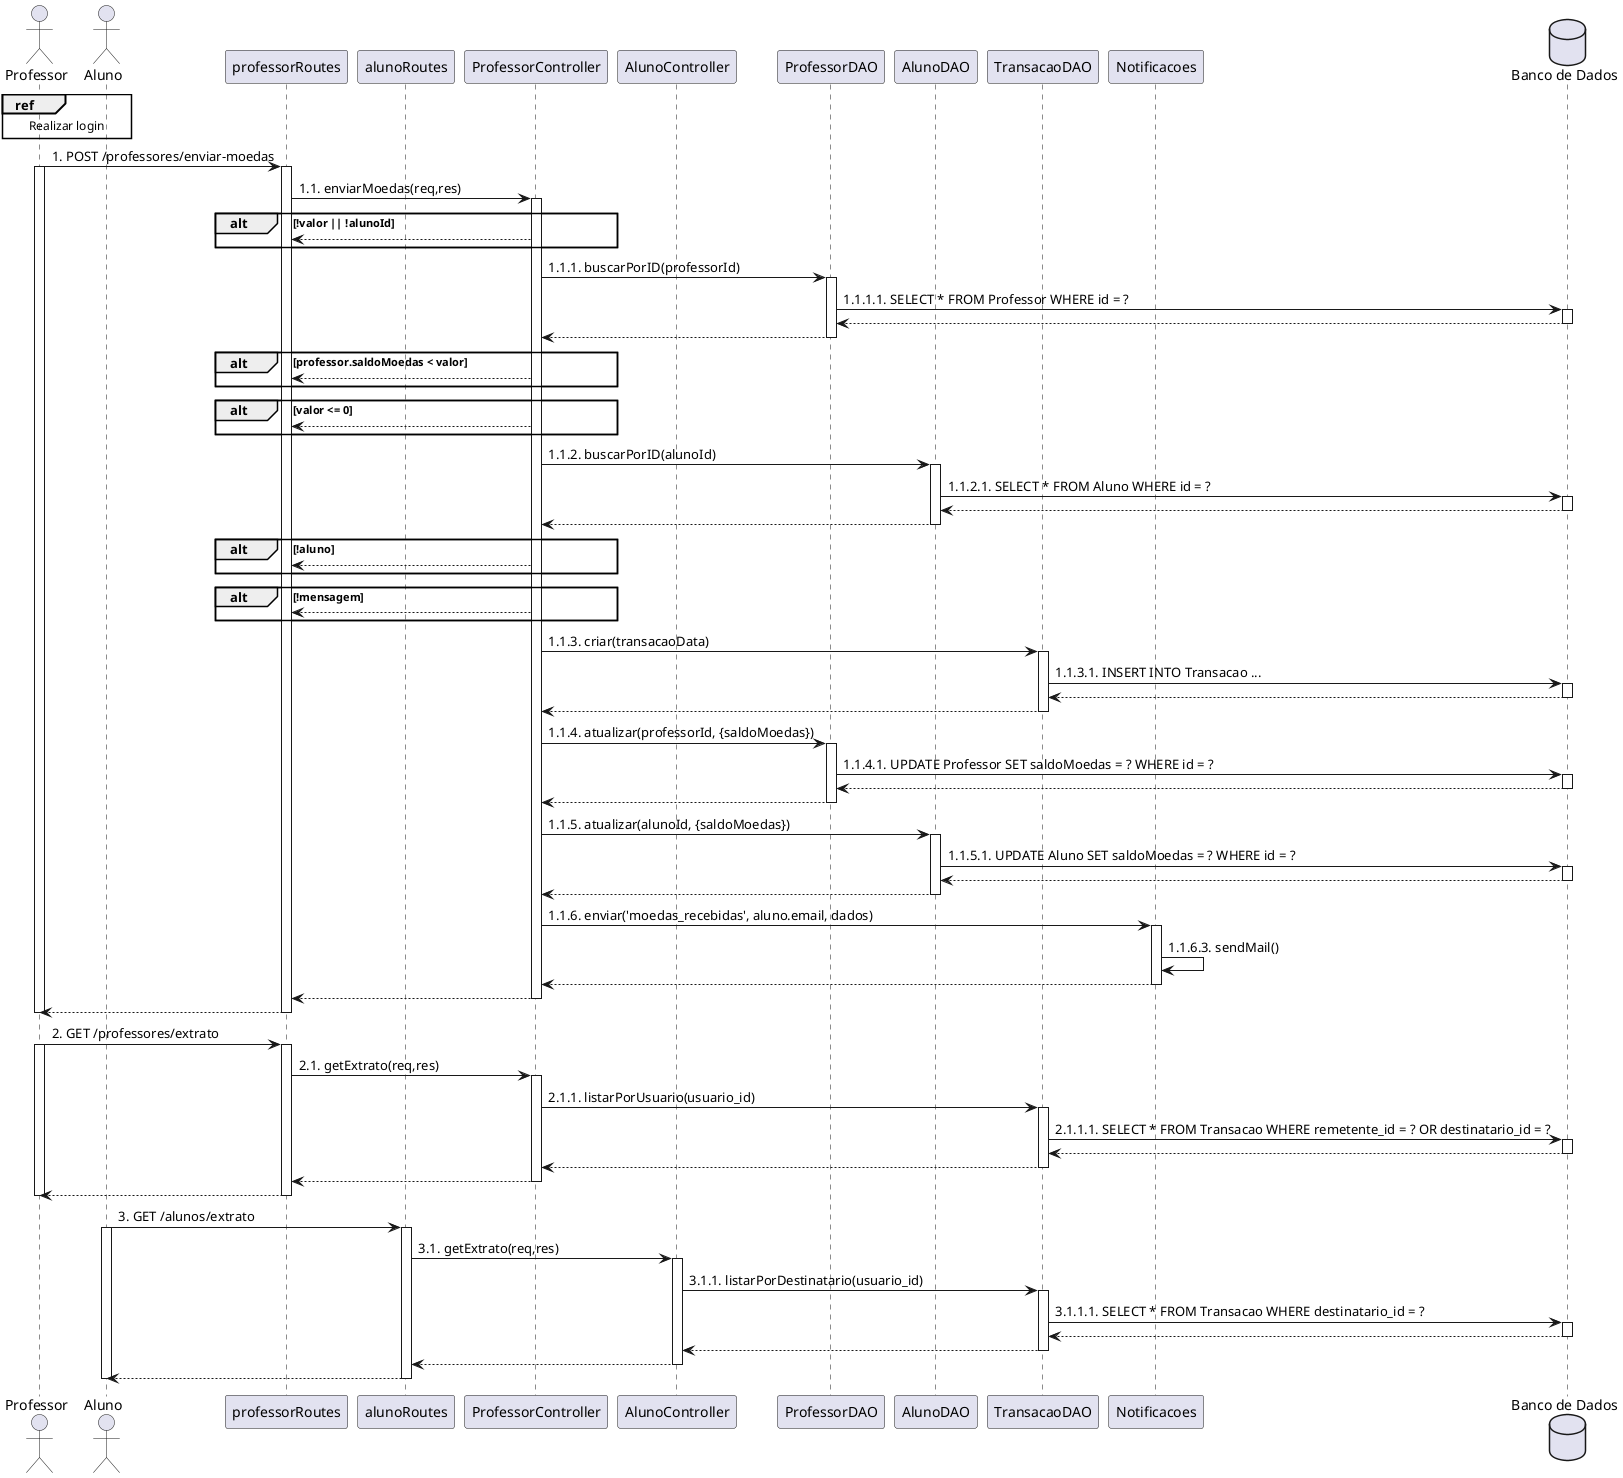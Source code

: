 @startuml

actor "Professor" as professor
actor "Aluno" as aluno
participant "professorRoutes" as prof_rota
participant "alunoRoutes" as aluno_rota
participant "ProfessorController" as prof_controller
participant "AlunoController" as aluno_controller
participant "ProfessorDAO" as prof_dao
participant "AlunoDAO" as aluno_dao
participant "TransacaoDAO" as transacao_dao
participant "Notificacoes" as notificacoes
database "Banco de Dados" as bd

ref over professor, aluno : Realizar login

professor -> prof_rota : 1. POST /professores/enviar-moedas
activate professor
activate prof_rota

prof_rota -> prof_controller : 1.1. enviarMoedas(req,res)
activate prof_controller

alt !valor || !alunoId
    prof_controller --> prof_rota
end

prof_controller -> prof_dao : 1.1.1. buscarPorID(professorId)
activate prof_dao
    prof_dao -> bd : 1.1.1.1. SELECT * FROM Professor WHERE id = ?
    activate bd
    bd --> prof_dao
    deactivate bd
prof_dao --> prof_controller
deactivate prof_dao

alt professor.saldoMoedas < valor
    prof_controller --> prof_rota
end

alt valor <= 0
    prof_controller --> prof_rota
end

prof_controller -> aluno_dao : 1.1.2. buscarPorID(alunoId)
activate aluno_dao
    aluno_dao -> bd : 1.1.2.1. SELECT * FROM Aluno WHERE id = ?
    activate bd
    bd --> aluno_dao
    deactivate bd
aluno_dao --> prof_controller
deactivate aluno_dao

alt !aluno
    prof_controller --> prof_rota
end

alt !mensagem
    prof_controller --> prof_rota
end

prof_controller -> transacao_dao : 1.1.3. criar(transacaoData)
activate transacao_dao
    transacao_dao -> bd : 1.1.3.1. INSERT INTO Transacao ...
    activate bd
    bd --> transacao_dao
    deactivate bd
transacao_dao --> prof_controller
deactivate transacao_dao

prof_controller -> prof_dao : 1.1.4. atualizar(professorId, {saldoMoedas})
activate prof_dao
    prof_dao -> bd : 1.1.4.1. UPDATE Professor SET saldoMoedas = ? WHERE id = ?
    activate bd
    bd --> prof_dao
    deactivate bd
prof_dao --> prof_controller
deactivate prof_dao

prof_controller -> aluno_dao : 1.1.5. atualizar(alunoId, {saldoMoedas})
activate aluno_dao
    aluno_dao -> bd : 1.1.5.1. UPDATE Aluno SET saldoMoedas = ? WHERE id = ?
    activate bd
    bd --> aluno_dao
    deactivate bd
aluno_dao --> prof_controller
deactivate aluno_dao

prof_controller -> notificacoes : 1.1.6. enviar('moedas_recebidas', aluno.email, dados)
activate notificacoes
    notificacoes -> notificacoes : 1.1.6.3. sendMail()
notificacoes --> prof_controller
deactivate notificacoes

prof_controller --> prof_rota
deactivate prof_controller

prof_rota --> professor
deactivate prof_rota
deactivate professor

professor -> prof_rota : 2. GET /professores/extrato
activate professor
activate prof_rota

prof_rota -> prof_controller : 2.1. getExtrato(req,res)
activate prof_controller
    prof_controller -> transacao_dao : 2.1.1. listarPorUsuario(usuario_id)
    activate transacao_dao
        transacao_dao -> bd : 2.1.1.1. SELECT * FROM Transacao WHERE remetente_id = ? OR destinatario_id = ?
        activate bd
        bd --> transacao_dao
        deactivate bd
    transacao_dao --> prof_controller
    deactivate transacao_dao
prof_controller --> prof_rota
deactivate prof_controller

prof_rota --> professor
deactivate prof_rota
deactivate professor

aluno -> aluno_rota : 3. GET /alunos/extrato
activate aluno
activate aluno_rota

aluno_rota -> aluno_controller : 3.1. getExtrato(req,res)
activate aluno_controller
    aluno_controller -> transacao_dao : 3.1.1. listarPorDestinatario(usuario_id)
    activate transacao_dao
        transacao_dao -> bd : 3.1.1.1. SELECT * FROM Transacao WHERE destinatario_id = ?
        activate bd
        bd --> transacao_dao
        deactivate bd
    transacao_dao --> aluno_controller
    deactivate transacao_dao
aluno_controller --> aluno_rota
deactivate aluno_controller

aluno_rota --> aluno
deactivate aluno_rota
deactivate aluno

@enduml

